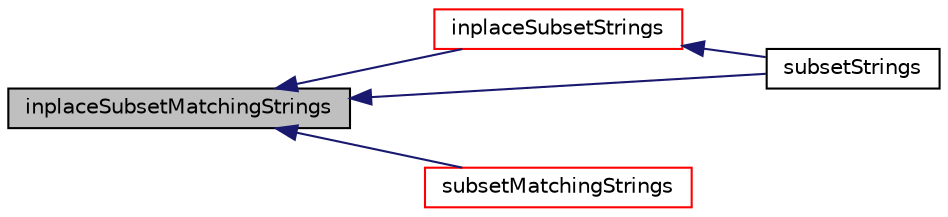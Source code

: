 digraph "inplaceSubsetMatchingStrings"
{
  bgcolor="transparent";
  edge [fontname="Helvetica",fontsize="10",labelfontname="Helvetica",labelfontsize="10"];
  node [fontname="Helvetica",fontsize="10",shape=record];
  rankdir="LR";
  Node1 [label="inplaceSubsetMatchingStrings",height=0.2,width=0.4,color="black", fillcolor="grey75", style="filled", fontcolor="black"];
  Node1 -> Node2 [dir="back",color="midnightblue",fontsize="10",style="solid",fontname="Helvetica"];
  Node2 [label="inplaceSubsetStrings",height=0.2,width=0.4,color="red",URL="$a10909.html#a06c755c34060fe2d6a908173e4b9df79",tooltip="Inplace extract elements of StringList when regular expression matches. "];
  Node2 -> Node3 [dir="back",color="midnightblue",fontsize="10",style="solid",fontname="Helvetica"];
  Node3 [label="subsetStrings",height=0.2,width=0.4,color="black",URL="$a10909.html#a9a1aab6f0323df56b0de6604235e7536",tooltip="Extract elements of StringList when regular expression matches. "];
  Node1 -> Node4 [dir="back",color="midnightblue",fontsize="10",style="solid",fontname="Helvetica"];
  Node4 [label="subsetMatchingStrings",height=0.2,width=0.4,color="red",URL="$a10909.html#a4bc482f054b2f98d550002d8bf1856ea",tooltip="Extract elements of StringList when regular expression matches. "];
  Node1 -> Node3 [dir="back",color="midnightblue",fontsize="10",style="solid",fontname="Helvetica"];
}

